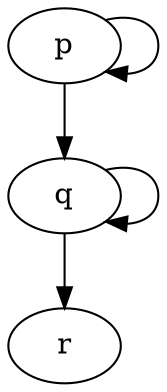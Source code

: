 // Automata Impar
digraph {
	P [label=p]
	Q [label=q]
	R [label=r]
	P -> P
	P -> Q
	Q -> Q
	Q -> R
}
